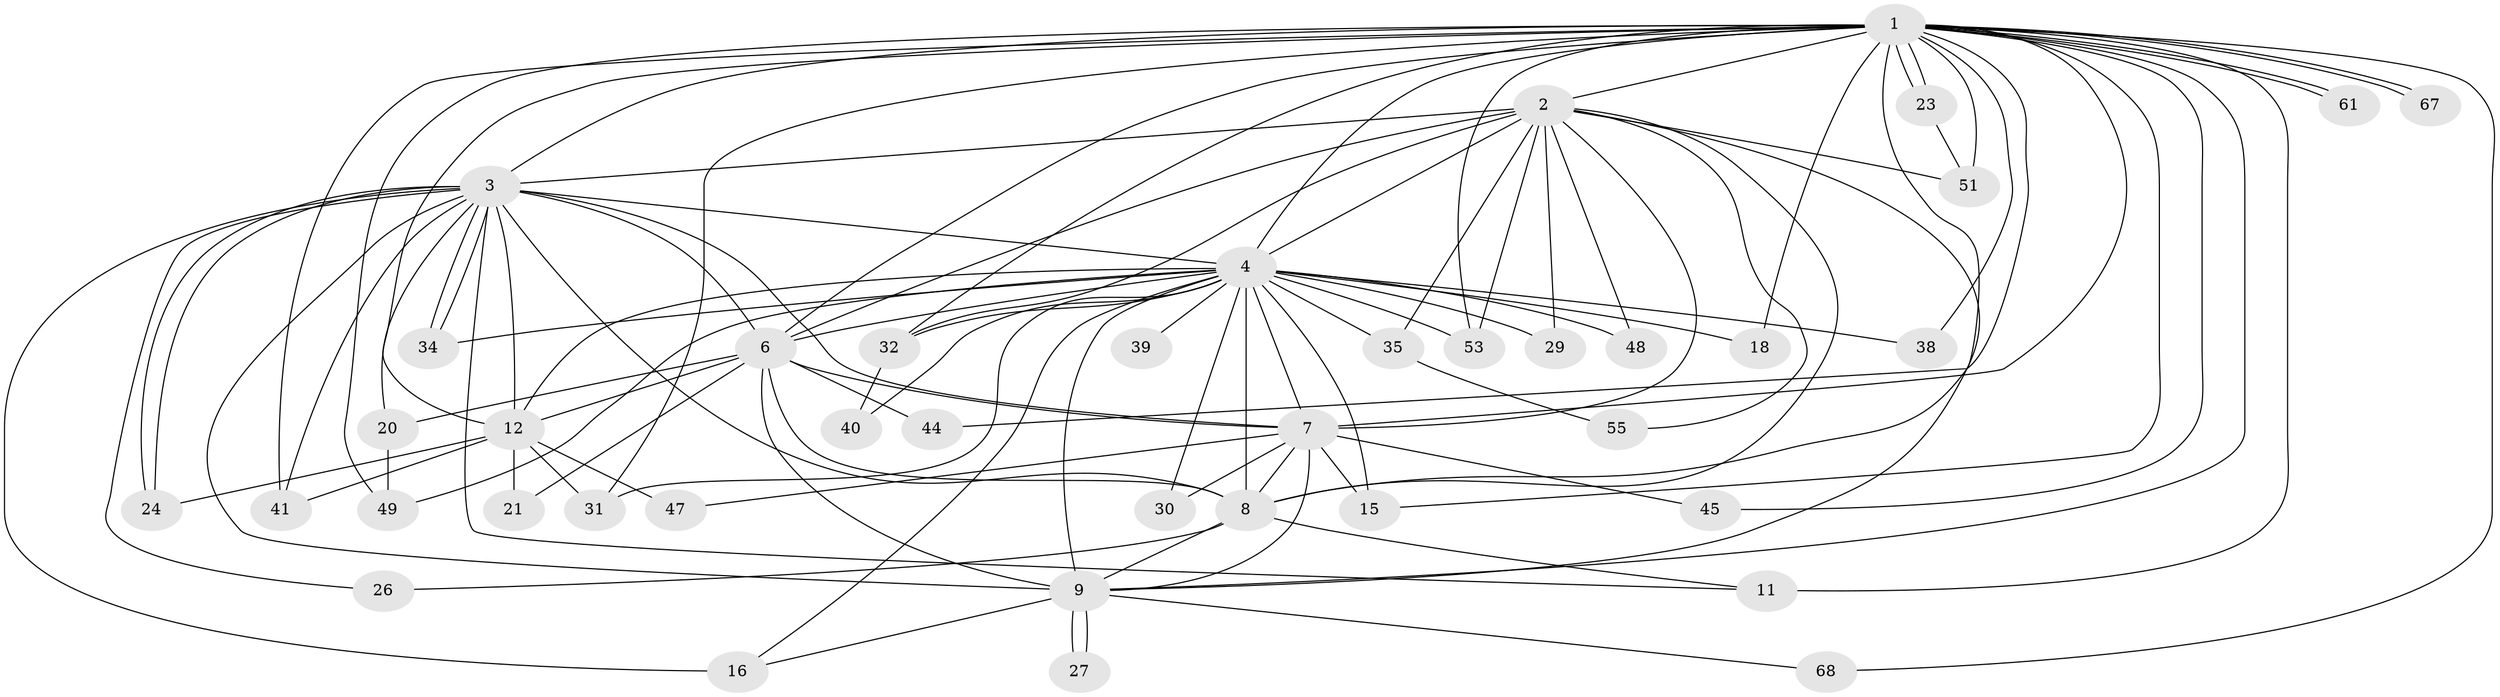// original degree distribution, {34: 0.014705882352941176, 16: 0.04411764705882353, 19: 0.014705882352941176, 15: 0.029411764705882353, 12: 0.014705882352941176, 13: 0.014705882352941176, 11: 0.014705882352941176, 4: 0.10294117647058823, 7: 0.014705882352941176, 5: 0.029411764705882353, 3: 0.20588235294117646, 2: 0.5}
// Generated by graph-tools (version 1.1) at 2025/17/03/04/25 18:17:40]
// undirected, 40 vertices, 104 edges
graph export_dot {
graph [start="1"]
  node [color=gray90,style=filled];
  1 [super="+17"];
  2;
  3;
  4 [super="+10+5+54+13+36"];
  6 [super="+19"];
  7;
  8;
  9 [super="+52"];
  11 [super="+64"];
  12 [super="+43"];
  15;
  16;
  18;
  20;
  21;
  23;
  24 [super="+63"];
  26;
  27;
  29 [super="+37"];
  30;
  31;
  32 [super="+33"];
  34 [super="+46"];
  35 [super="+42"];
  38;
  39;
  40;
  41 [super="+56"];
  44;
  45;
  47;
  48;
  49 [super="+60"];
  51 [super="+57"];
  53 [super="+62"];
  55;
  61;
  67;
  68;
  1 -- 2;
  1 -- 3;
  1 -- 4 [weight=6];
  1 -- 6;
  1 -- 7;
  1 -- 8;
  1 -- 9 [weight=2];
  1 -- 12;
  1 -- 15;
  1 -- 18;
  1 -- 23;
  1 -- 23;
  1 -- 31;
  1 -- 38;
  1 -- 41;
  1 -- 44;
  1 -- 45;
  1 -- 49;
  1 -- 51;
  1 -- 53;
  1 -- 61;
  1 -- 61;
  1 -- 67;
  1 -- 67;
  1 -- 68;
  1 -- 32;
  1 -- 11 [weight=2];
  2 -- 3;
  2 -- 4 [weight=3];
  2 -- 6;
  2 -- 7;
  2 -- 8;
  2 -- 9;
  2 -- 29;
  2 -- 32;
  2 -- 48;
  2 -- 55;
  2 -- 35;
  2 -- 53;
  2 -- 51;
  3 -- 4 [weight=3];
  3 -- 6;
  3 -- 7;
  3 -- 8;
  3 -- 9;
  3 -- 11;
  3 -- 12;
  3 -- 16;
  3 -- 20;
  3 -- 24;
  3 -- 24;
  3 -- 26;
  3 -- 34;
  3 -- 34;
  3 -- 41;
  4 -- 6 [weight=3];
  4 -- 7 [weight=3];
  4 -- 8 [weight=3];
  4 -- 9 [weight=4];
  4 -- 49;
  4 -- 53;
  4 -- 32;
  4 -- 39 [weight=2];
  4 -- 16;
  4 -- 18;
  4 -- 29 [weight=2];
  4 -- 30;
  4 -- 31;
  4 -- 12;
  4 -- 35 [weight=2];
  4 -- 38;
  4 -- 15;
  4 -- 48;
  4 -- 40 [weight=2];
  4 -- 34;
  6 -- 7;
  6 -- 8;
  6 -- 9 [weight=2];
  6 -- 21;
  6 -- 44;
  6 -- 12;
  6 -- 20;
  7 -- 8;
  7 -- 9;
  7 -- 15;
  7 -- 30;
  7 -- 45;
  7 -- 47;
  8 -- 9;
  8 -- 11;
  8 -- 26;
  9 -- 16;
  9 -- 27;
  9 -- 27;
  9 -- 68;
  12 -- 21;
  12 -- 41;
  12 -- 24;
  12 -- 47;
  12 -- 31;
  20 -- 49;
  23 -- 51;
  32 -- 40;
  35 -- 55;
}
